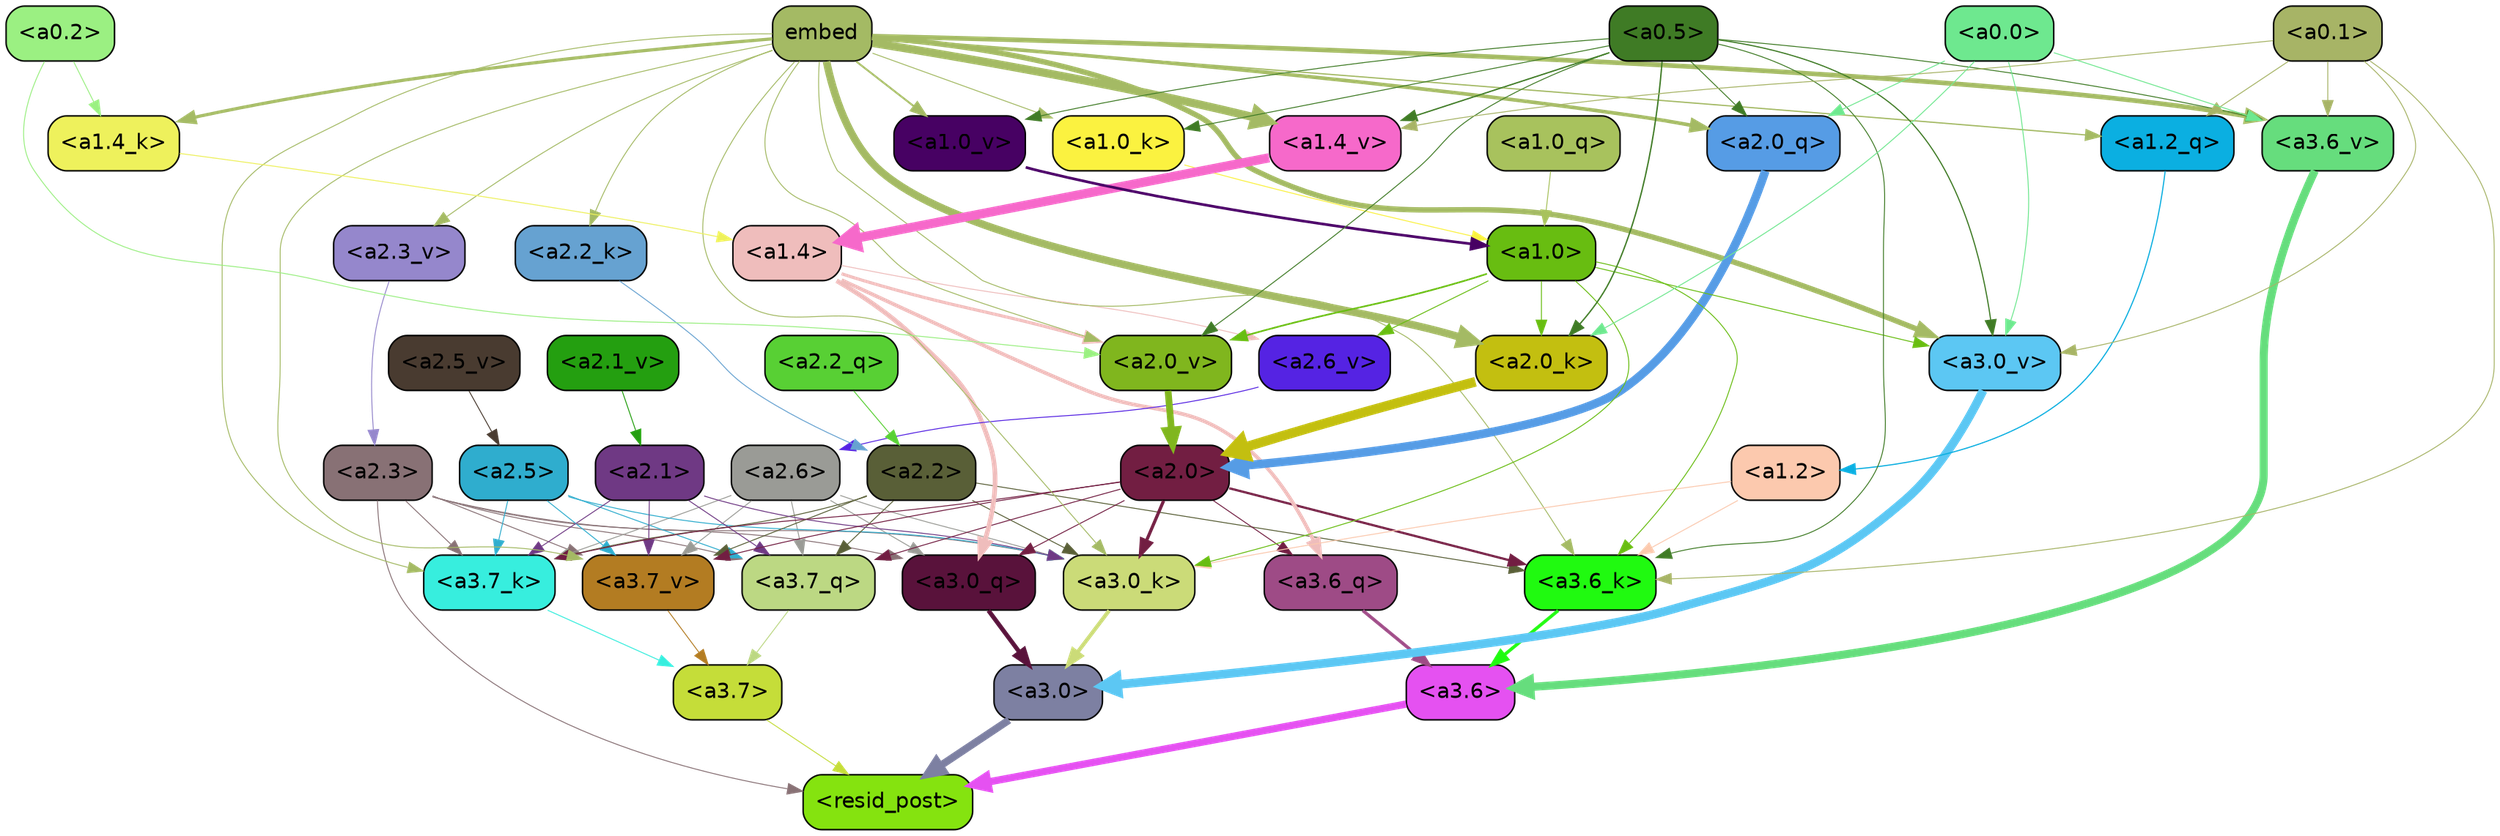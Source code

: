 strict digraph "" {
	graph [bgcolor=transparent,
		layout=dot,
		overlap=false,
		splines=true
	];
	"<a3.7>"	[color=black,
		fillcolor="#c5dd39",
		fontname=Helvetica,
		shape=box,
		style="filled, rounded"];
	"<resid_post>"	[color=black,
		fillcolor="#85e30f",
		fontname=Helvetica,
		shape=box,
		style="filled, rounded"];
	"<a3.7>" -> "<resid_post>"	[color="#c5dd39",
		penwidth=0.6];
	"<a3.6>"	[color=black,
		fillcolor="#e551f1",
		fontname=Helvetica,
		shape=box,
		style="filled, rounded"];
	"<a3.6>" -> "<resid_post>"	[color="#e551f1",
		penwidth=4.7534414529800415];
	"<a3.0>"	[color=black,
		fillcolor="#7d80a2",
		fontname=Helvetica,
		shape=box,
		style="filled, rounded"];
	"<a3.0>" -> "<resid_post>"	[color="#7d80a2",
		penwidth=4.898576855659485];
	"<a2.3>"	[color=black,
		fillcolor="#887175",
		fontname=Helvetica,
		shape=box,
		style="filled, rounded"];
	"<a2.3>" -> "<resid_post>"	[color="#887175",
		penwidth=0.6];
	"<a3.7_q>"	[color=black,
		fillcolor="#bcd883",
		fontname=Helvetica,
		shape=box,
		style="filled, rounded"];
	"<a2.3>" -> "<a3.7_q>"	[color="#887175",
		penwidth=0.6];
	"<a3.0_q>"	[color=black,
		fillcolor="#59123b",
		fontname=Helvetica,
		shape=box,
		style="filled, rounded"];
	"<a2.3>" -> "<a3.0_q>"	[color="#887175",
		penwidth=0.6];
	"<a3.7_k>"	[color=black,
		fillcolor="#37eede",
		fontname=Helvetica,
		shape=box,
		style="filled, rounded"];
	"<a2.3>" -> "<a3.7_k>"	[color="#887175",
		penwidth=0.6];
	"<a3.0_k>"	[color=black,
		fillcolor="#cbdb78",
		fontname=Helvetica,
		shape=box,
		style="filled, rounded"];
	"<a2.3>" -> "<a3.0_k>"	[color="#887175",
		penwidth=0.6];
	"<a3.7_v>"	[color=black,
		fillcolor="#b37c22",
		fontname=Helvetica,
		shape=box,
		style="filled, rounded"];
	"<a2.3>" -> "<a3.7_v>"	[color="#887175",
		penwidth=0.6];
	"<a3.7_q>" -> "<a3.7>"	[color="#bcd883",
		penwidth=0.6];
	"<a3.6_q>"	[color=black,
		fillcolor="#9e4b86",
		fontname=Helvetica,
		shape=box,
		style="filled, rounded"];
	"<a3.6_q>" -> "<a3.6>"	[color="#9e4b86",
		penwidth=2.160832464694977];
	"<a3.0_q>" -> "<a3.0>"	[color="#59123b",
		penwidth=2.870753765106201];
	"<a3.7_k>" -> "<a3.7>"	[color="#37eede",
		penwidth=0.6];
	"<a3.6_k>"	[color=black,
		fillcolor="#20fa10",
		fontname=Helvetica,
		shape=box,
		style="filled, rounded"];
	"<a3.6_k>" -> "<a3.6>"	[color="#20fa10",
		penwidth=2.13908451795578];
	"<a3.0_k>" -> "<a3.0>"	[color="#cbdb78",
		penwidth=2.520303964614868];
	"<a3.7_v>" -> "<a3.7>"	[color="#b37c22",
		penwidth=0.6];
	"<a3.6_v>"	[color=black,
		fillcolor="#66dd7d",
		fontname=Helvetica,
		shape=box,
		style="filled, rounded"];
	"<a3.6_v>" -> "<a3.6>"	[color="#66dd7d",
		penwidth=5.297133803367615];
	"<a3.0_v>"	[color=black,
		fillcolor="#5cc7f3",
		fontname=Helvetica,
		shape=box,
		style="filled, rounded"];
	"<a3.0_v>" -> "<a3.0>"	[color="#5cc7f3",
		penwidth=5.680712580680847];
	"<a2.6>"	[color=black,
		fillcolor="#9a9b96",
		fontname=Helvetica,
		shape=box,
		style="filled, rounded"];
	"<a2.6>" -> "<a3.7_q>"	[color="#9a9b96",
		penwidth=0.6];
	"<a2.6>" -> "<a3.0_q>"	[color="#9a9b96",
		penwidth=0.6];
	"<a2.6>" -> "<a3.7_k>"	[color="#9a9b96",
		penwidth=0.6];
	"<a2.6>" -> "<a3.0_k>"	[color="#9a9b96",
		penwidth=0.6];
	"<a2.6>" -> "<a3.7_v>"	[color="#9a9b96",
		penwidth=0.6];
	"<a2.5>"	[color=black,
		fillcolor="#2fadce",
		fontname=Helvetica,
		shape=box,
		style="filled, rounded"];
	"<a2.5>" -> "<a3.7_q>"	[color="#2fadce",
		penwidth=0.6];
	"<a2.5>" -> "<a3.7_k>"	[color="#2fadce",
		penwidth=0.6];
	"<a2.5>" -> "<a3.0_k>"	[color="#2fadce",
		penwidth=0.6];
	"<a2.5>" -> "<a3.7_v>"	[color="#2fadce",
		penwidth=0.6];
	"<a2.2>"	[color=black,
		fillcolor="#595f37",
		fontname=Helvetica,
		shape=box,
		style="filled, rounded"];
	"<a2.2>" -> "<a3.7_q>"	[color="#595f37",
		penwidth=0.6];
	"<a2.2>" -> "<a3.7_k>"	[color="#595f37",
		penwidth=0.6];
	"<a2.2>" -> "<a3.6_k>"	[color="#595f37",
		penwidth=0.6];
	"<a2.2>" -> "<a3.0_k>"	[color="#595f37",
		penwidth=0.6];
	"<a2.2>" -> "<a3.7_v>"	[color="#595f37",
		penwidth=0.6];
	"<a2.1>"	[color=black,
		fillcolor="#6f3984",
		fontname=Helvetica,
		shape=box,
		style="filled, rounded"];
	"<a2.1>" -> "<a3.7_q>"	[color="#6f3984",
		penwidth=0.6];
	"<a2.1>" -> "<a3.7_k>"	[color="#6f3984",
		penwidth=0.6];
	"<a2.1>" -> "<a3.0_k>"	[color="#6f3984",
		penwidth=0.6];
	"<a2.1>" -> "<a3.7_v>"	[color="#6f3984",
		penwidth=0.6];
	"<a2.0>"	[color=black,
		fillcolor="#721e42",
		fontname=Helvetica,
		shape=box,
		style="filled, rounded"];
	"<a2.0>" -> "<a3.7_q>"	[color="#721e42",
		penwidth=0.6];
	"<a2.0>" -> "<a3.6_q>"	[color="#721e42",
		penwidth=0.6];
	"<a2.0>" -> "<a3.0_q>"	[color="#721e42",
		penwidth=0.6];
	"<a2.0>" -> "<a3.7_k>"	[color="#721e42",
		penwidth=0.6];
	"<a2.0>" -> "<a3.6_k>"	[color="#721e42",
		penwidth=1.4807794839143753];
	"<a2.0>" -> "<a3.0_k>"	[color="#721e42",
		penwidth=2.095262974500656];
	"<a2.0>" -> "<a3.7_v>"	[color="#721e42",
		penwidth=0.6];
	"<a1.4>"	[color=black,
		fillcolor="#efbdbc",
		fontname=Helvetica,
		shape=box,
		style="filled, rounded"];
	"<a1.4>" -> "<a3.6_q>"	[color="#efbdbc",
		penwidth=2.425799250602722];
	"<a1.4>" -> "<a3.0_q>"	[color="#efbdbc",
		penwidth=3.0341034531593323];
	"<a2.6_v>"	[color=black,
		fillcolor="#5523e3",
		fontname=Helvetica,
		shape=box,
		style="filled, rounded"];
	"<a1.4>" -> "<a2.6_v>"	[color="#efbdbc",
		penwidth=0.6];
	"<a2.0_v>"	[color=black,
		fillcolor="#80b61e",
		fontname=Helvetica,
		shape=box,
		style="filled, rounded"];
	"<a1.4>" -> "<a2.0_v>"	[color="#efbdbc",
		penwidth=2.007302835583687];
	embed	[color=black,
		fillcolor="#a4ba64",
		fontname=Helvetica,
		shape=box,
		style="filled, rounded"];
	embed -> "<a3.7_k>"	[color="#a4ba64",
		penwidth=0.6];
	embed -> "<a3.6_k>"	[color="#a4ba64",
		penwidth=0.6];
	embed -> "<a3.0_k>"	[color="#a4ba64",
		penwidth=0.6];
	embed -> "<a3.7_v>"	[color="#a4ba64",
		penwidth=0.6];
	embed -> "<a3.6_v>"	[color="#a4ba64",
		penwidth=3.067279100418091];
	embed -> "<a3.0_v>"	[color="#a4ba64",
		penwidth=3.5202720761299133];
	"<a2.0_q>"	[color=black,
		fillcolor="#569ce5",
		fontname=Helvetica,
		shape=box,
		style="filled, rounded"];
	embed -> "<a2.0_q>"	[color="#a4ba64",
		penwidth=2.339468687772751];
	"<a2.2_k>"	[color=black,
		fillcolor="#66a2d1",
		fontname=Helvetica,
		shape=box,
		style="filled, rounded"];
	embed -> "<a2.2_k>"	[color="#a4ba64",
		penwidth=0.6];
	"<a2.0_k>"	[color=black,
		fillcolor="#c3bf10",
		fontname=Helvetica,
		shape=box,
		style="filled, rounded"];
	embed -> "<a2.0_k>"	[color="#a4ba64",
		penwidth=4.9759310483932495];
	"<a2.3_v>"	[color=black,
		fillcolor="#9587cc",
		fontname=Helvetica,
		shape=box,
		style="filled, rounded"];
	embed -> "<a2.3_v>"	[color="#a4ba64",
		penwidth=0.6];
	embed -> "<a2.0_v>"	[color="#a4ba64",
		penwidth=0.6];
	"<a1.2_q>"	[color=black,
		fillcolor="#0bafe1",
		fontname=Helvetica,
		shape=box,
		style="filled, rounded"];
	embed -> "<a1.2_q>"	[color="#a4ba64",
		penwidth=0.8262195587158203];
	"<a1.4_k>"	[color=black,
		fillcolor="#eef15c",
		fontname=Helvetica,
		shape=box,
		style="filled, rounded"];
	embed -> "<a1.4_k>"	[color="#a4ba64",
		penwidth=2.0715588331222534];
	"<a1.0_k>"	[color=black,
		fillcolor="#fbf240",
		fontname=Helvetica,
		shape=box,
		style="filled, rounded"];
	embed -> "<a1.0_k>"	[color="#a4ba64",
		penwidth=0.6];
	"<a1.4_v>"	[color=black,
		fillcolor="#f669ca",
		fontname=Helvetica,
		shape=box,
		style="filled, rounded"];
	embed -> "<a1.4_v>"	[color="#a4ba64",
		penwidth=5.3763720989227295];
	"<a1.0_v>"	[color=black,
		fillcolor="#470163",
		fontname=Helvetica,
		shape=box,
		style="filled, rounded"];
	embed -> "<a1.0_v>"	[color="#a4ba64",
		penwidth=1.232791244983673];
	"<a1.2>"	[color=black,
		fillcolor="#fcc9ae",
		fontname=Helvetica,
		shape=box,
		style="filled, rounded"];
	"<a1.2>" -> "<a3.6_k>"	[color="#fcc9ae",
		penwidth=0.6];
	"<a1.2>" -> "<a3.0_k>"	[color="#fcc9ae",
		penwidth=0.6];
	"<a1.0>"	[color=black,
		fillcolor="#68bd11",
		fontname=Helvetica,
		shape=box,
		style="filled, rounded"];
	"<a1.0>" -> "<a3.6_k>"	[color="#68bd11",
		penwidth=0.6];
	"<a1.0>" -> "<a3.0_k>"	[color="#68bd11",
		penwidth=0.6];
	"<a1.0>" -> "<a3.0_v>"	[color="#68bd11",
		penwidth=0.6];
	"<a1.0>" -> "<a2.0_k>"	[color="#68bd11",
		penwidth=0.6];
	"<a1.0>" -> "<a2.6_v>"	[color="#68bd11",
		penwidth=0.6];
	"<a1.0>" -> "<a2.0_v>"	[color="#68bd11",
		penwidth=1.0943371653556824];
	"<a0.5>"	[color=black,
		fillcolor="#3f7b25",
		fontname=Helvetica,
		shape=box,
		style="filled, rounded"];
	"<a0.5>" -> "<a3.6_k>"	[color="#3f7b25",
		penwidth=0.6];
	"<a0.5>" -> "<a3.6_v>"	[color="#3f7b25",
		penwidth=0.6];
	"<a0.5>" -> "<a3.0_v>"	[color="#3f7b25",
		penwidth=0.764040544629097];
	"<a0.5>" -> "<a2.0_q>"	[color="#3f7b25",
		penwidth=0.6];
	"<a0.5>" -> "<a2.0_k>"	[color="#3f7b25",
		penwidth=0.8956001400947571];
	"<a0.5>" -> "<a2.0_v>"	[color="#3f7b25",
		penwidth=0.6];
	"<a0.5>" -> "<a1.0_k>"	[color="#3f7b25",
		penwidth=0.6];
	"<a0.5>" -> "<a1.4_v>"	[color="#3f7b25",
		penwidth=0.8774083852767944];
	"<a0.5>" -> "<a1.0_v>"	[color="#3f7b25",
		penwidth=0.6];
	"<a0.1>"	[color=black,
		fillcolor="#a7b466",
		fontname=Helvetica,
		shape=box,
		style="filled, rounded"];
	"<a0.1>" -> "<a3.6_k>"	[color="#a7b466",
		penwidth=0.6];
	"<a0.1>" -> "<a3.6_v>"	[color="#a7b466",
		penwidth=0.6];
	"<a0.1>" -> "<a3.0_v>"	[color="#a7b466",
		penwidth=0.6];
	"<a0.1>" -> "<a1.2_q>"	[color="#a7b466",
		penwidth=0.6];
	"<a0.1>" -> "<a1.4_v>"	[color="#a7b466",
		penwidth=0.6];
	"<a0.0>"	[color=black,
		fillcolor="#6ee88f",
		fontname=Helvetica,
		shape=box,
		style="filled, rounded"];
	"<a0.0>" -> "<a3.6_v>"	[color="#6ee88f",
		penwidth=0.6];
	"<a0.0>" -> "<a3.0_v>"	[color="#6ee88f",
		penwidth=0.6];
	"<a0.0>" -> "<a2.0_q>"	[color="#6ee88f",
		penwidth=0.6];
	"<a0.0>" -> "<a2.0_k>"	[color="#6ee88f",
		penwidth=0.6];
	"<a2.2_q>"	[color=black,
		fillcolor="#58d034",
		fontname=Helvetica,
		shape=box,
		style="filled, rounded"];
	"<a2.2_q>" -> "<a2.2>"	[color="#58d034",
		penwidth=0.6];
	"<a2.0_q>" -> "<a2.0>"	[color="#569ce5",
		penwidth=5.606565475463867];
	"<a2.2_k>" -> "<a2.2>"	[color="#66a2d1",
		penwidth=0.6];
	"<a2.0_k>" -> "<a2.0>"	[color="#c3bf10",
		penwidth=6.344284534454346];
	"<a2.6_v>" -> "<a2.6>"	[color="#5523e3",
		penwidth=0.6];
	"<a2.5_v>"	[color=black,
		fillcolor="#493b30",
		fontname=Helvetica,
		shape=box,
		style="filled, rounded"];
	"<a2.5_v>" -> "<a2.5>"	[color="#493b30",
		penwidth=0.6];
	"<a2.3_v>" -> "<a2.3>"	[color="#9587cc",
		penwidth=0.6];
	"<a2.1_v>"	[color=black,
		fillcolor="#249f10",
		fontname=Helvetica,
		shape=box,
		style="filled, rounded"];
	"<a2.1_v>" -> "<a2.1>"	[color="#249f10",
		penwidth=0.6];
	"<a2.0_v>" -> "<a2.0>"	[color="#80b61e",
		penwidth=4.422677040100098];
	"<a0.2>"	[color=black,
		fillcolor="#9bf082",
		fontname=Helvetica,
		shape=box,
		style="filled, rounded"];
	"<a0.2>" -> "<a2.0_v>"	[color="#9bf082",
		penwidth=0.6];
	"<a0.2>" -> "<a1.4_k>"	[color="#9bf082",
		penwidth=0.6];
	"<a1.2_q>" -> "<a1.2>"	[color="#0bafe1",
		penwidth=0.7570515871047974];
	"<a1.0_q>"	[color=black,
		fillcolor="#a8c25d",
		fontname=Helvetica,
		shape=box,
		style="filled, rounded"];
	"<a1.0_q>" -> "<a1.0>"	[color="#a8c25d",
		penwidth=0.6];
	"<a1.4_k>" -> "<a1.4>"	[color="#eef15c",
		penwidth=0.6];
	"<a1.0_k>" -> "<a1.0>"	[color="#fbf240",
		penwidth=0.6];
	"<a1.4_v>" -> "<a1.4>"	[color="#f669ca",
		penwidth=6.0194467306137085];
	"<a1.0_v>" -> "<a1.0>"	[color="#470163",
		penwidth=1.738280937075615];
}
